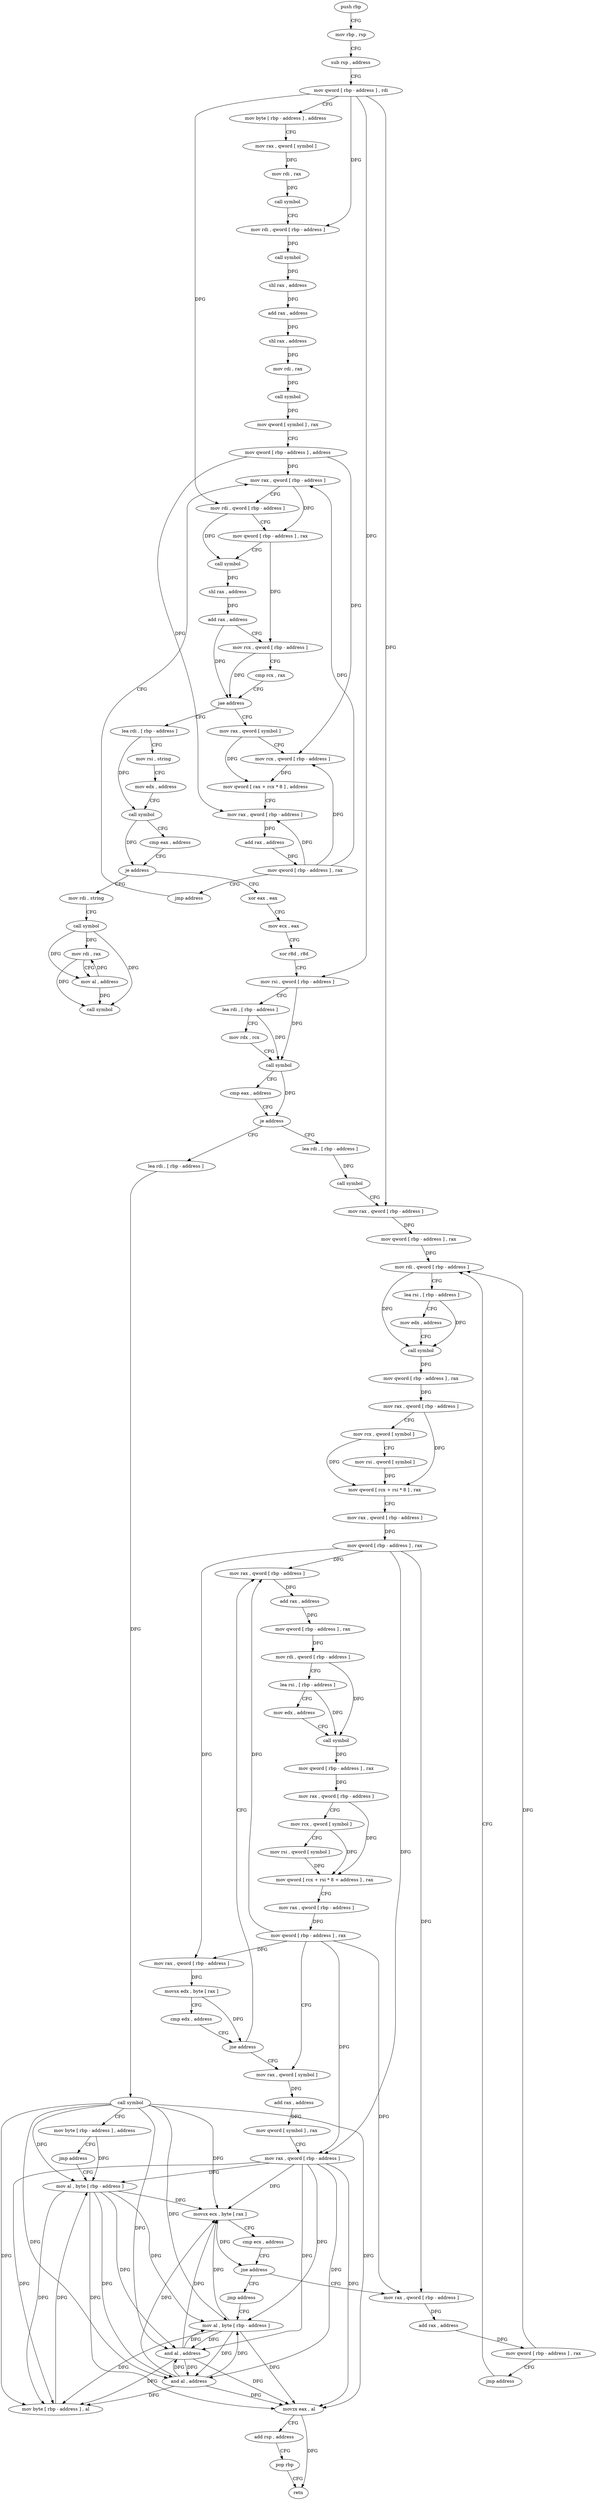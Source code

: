 digraph "func" {
"4217392" [label = "push rbp" ]
"4217393" [label = "mov rbp , rsp" ]
"4217396" [label = "sub rsp , address" ]
"4217403" [label = "mov qword [ rbp - address ] , rdi" ]
"4217407" [label = "mov byte [ rbp - address ] , address" ]
"4217411" [label = "mov rax , qword [ symbol ]" ]
"4217419" [label = "mov rdi , rax" ]
"4217422" [label = "call symbol" ]
"4217427" [label = "mov rdi , qword [ rbp - address ]" ]
"4217431" [label = "call symbol" ]
"4217436" [label = "shl rax , address" ]
"4217440" [label = "add rax , address" ]
"4217446" [label = "shl rax , address" ]
"4217450" [label = "mov rdi , rax" ]
"4217453" [label = "call symbol" ]
"4217458" [label = "mov qword [ symbol ] , rax" ]
"4217466" [label = "mov qword [ rbp - address ] , address" ]
"4217474" [label = "mov rax , qword [ rbp - address ]" ]
"4217553" [label = "lea rdi , [ rbp - address ]" ]
"4217557" [label = "mov rsi , string" ]
"4217567" [label = "mov edx , address" ]
"4217572" [label = "call symbol" ]
"4217577" [label = "cmp eax , address" ]
"4217580" [label = "je address" ]
"4217620" [label = "xor eax , eax" ]
"4217586" [label = "mov rdi , string" ]
"4217514" [label = "mov rax , qword [ symbol ]" ]
"4217522" [label = "mov rcx , qword [ rbp - address ]" ]
"4217526" [label = "mov qword [ rax + rcx * 8 ] , address" ]
"4217534" [label = "mov rax , qword [ rbp - address ]" ]
"4217538" [label = "add rax , address" ]
"4217544" [label = "mov qword [ rbp - address ] , rax" ]
"4217548" [label = "jmp address" ]
"4217622" [label = "mov ecx , eax" ]
"4217624" [label = "xor r8d , r8d" ]
"4217627" [label = "mov rsi , qword [ rbp - address ]" ]
"4217631" [label = "lea rdi , [ rbp - address ]" ]
"4217635" [label = "mov rdx , rcx" ]
"4217638" [label = "call symbol" ]
"4217643" [label = "cmp eax , address" ]
"4217646" [label = "je address" ]
"4217670" [label = "lea rdi , [ rbp - address ]" ]
"4217652" [label = "lea rdi , [ rbp - address ]" ]
"4217596" [label = "call symbol" ]
"4217601" [label = "mov rdi , rax" ]
"4217604" [label = "mov al , address" ]
"4217606" [label = "call symbol" ]
"4217478" [label = "mov rdi , qword [ rbp - address ]" ]
"4217482" [label = "mov qword [ rbp - address ] , rax" ]
"4217486" [label = "call symbol" ]
"4217491" [label = "shl rax , address" ]
"4217495" [label = "add rax , address" ]
"4217501" [label = "mov rcx , qword [ rbp - address ]" ]
"4217505" [label = "cmp rcx , rax" ]
"4217508" [label = "jae address" ]
"4217674" [label = "call symbol" ]
"4217679" [label = "mov rax , qword [ rbp - address ]" ]
"4217683" [label = "mov qword [ rbp - address ] , rax" ]
"4217687" [label = "mov rdi , qword [ rbp - address ]" ]
"4217656" [label = "call symbol" ]
"4217661" [label = "mov byte [ rbp - address ] , address" ]
"4217665" [label = "jmp address" ]
"4217896" [label = "mov al , byte [ rbp - address ]" ]
"4217826" [label = "mov rax , qword [ symbol ]" ]
"4217834" [label = "add rax , address" ]
"4217840" [label = "mov qword [ symbol ] , rax" ]
"4217848" [label = "mov rax , qword [ rbp - address ]" ]
"4217852" [label = "movsx ecx , byte [ rax ]" ]
"4217855" [label = "cmp ecx , address" ]
"4217858" [label = "jne address" ]
"4217869" [label = "mov rax , qword [ rbp - address ]" ]
"4217864" [label = "jmp address" ]
"4217757" [label = "mov rax , qword [ rbp - address ]" ]
"4217761" [label = "add rax , address" ]
"4217767" [label = "mov qword [ rbp - address ] , rax" ]
"4217771" [label = "mov rdi , qword [ rbp - address ]" ]
"4217775" [label = "lea rsi , [ rbp - address ]" ]
"4217779" [label = "mov edx , address" ]
"4217784" [label = "call symbol" ]
"4217789" [label = "mov qword [ rbp - address ] , rax" ]
"4217793" [label = "mov rax , qword [ rbp - address ]" ]
"4217797" [label = "mov rcx , qword [ symbol ]" ]
"4217805" [label = "mov rsi , qword [ symbol ]" ]
"4217813" [label = "mov qword [ rcx + rsi * 8 + address ] , rax" ]
"4217818" [label = "mov rax , qword [ rbp - address ]" ]
"4217822" [label = "mov qword [ rbp - address ] , rax" ]
"4217899" [label = "and al , address" ]
"4217901" [label = "movzx eax , al" ]
"4217904" [label = "add rsp , address" ]
"4217911" [label = "pop rbp" ]
"4217912" [label = "retn" ]
"4217873" [label = "add rax , address" ]
"4217879" [label = "mov qword [ rbp - address ] , rax" ]
"4217883" [label = "jmp address" ]
"4217888" [label = "mov al , byte [ rbp - address ]" ]
"4217691" [label = "lea rsi , [ rbp - address ]" ]
"4217695" [label = "mov edx , address" ]
"4217700" [label = "call symbol" ]
"4217705" [label = "mov qword [ rbp - address ] , rax" ]
"4217709" [label = "mov rax , qword [ rbp - address ]" ]
"4217713" [label = "mov rcx , qword [ symbol ]" ]
"4217721" [label = "mov rsi , qword [ symbol ]" ]
"4217729" [label = "mov qword [ rcx + rsi * 8 ] , rax" ]
"4217733" [label = "mov rax , qword [ rbp - address ]" ]
"4217737" [label = "mov qword [ rbp - address ] , rax" ]
"4217741" [label = "mov rax , qword [ rbp - address ]" ]
"4217745" [label = "movsx edx , byte [ rax ]" ]
"4217748" [label = "cmp edx , address" ]
"4217751" [label = "jne address" ]
"4217891" [label = "and al , address" ]
"4217893" [label = "mov byte [ rbp - address ] , al" ]
"4217392" -> "4217393" [ label = "CFG" ]
"4217393" -> "4217396" [ label = "CFG" ]
"4217396" -> "4217403" [ label = "CFG" ]
"4217403" -> "4217407" [ label = "CFG" ]
"4217403" -> "4217427" [ label = "DFG" ]
"4217403" -> "4217478" [ label = "DFG" ]
"4217403" -> "4217627" [ label = "DFG" ]
"4217403" -> "4217679" [ label = "DFG" ]
"4217407" -> "4217411" [ label = "CFG" ]
"4217411" -> "4217419" [ label = "DFG" ]
"4217419" -> "4217422" [ label = "DFG" ]
"4217422" -> "4217427" [ label = "CFG" ]
"4217427" -> "4217431" [ label = "DFG" ]
"4217431" -> "4217436" [ label = "DFG" ]
"4217436" -> "4217440" [ label = "DFG" ]
"4217440" -> "4217446" [ label = "DFG" ]
"4217446" -> "4217450" [ label = "DFG" ]
"4217450" -> "4217453" [ label = "DFG" ]
"4217453" -> "4217458" [ label = "DFG" ]
"4217458" -> "4217466" [ label = "CFG" ]
"4217466" -> "4217474" [ label = "DFG" ]
"4217466" -> "4217522" [ label = "DFG" ]
"4217466" -> "4217534" [ label = "DFG" ]
"4217474" -> "4217478" [ label = "CFG" ]
"4217474" -> "4217482" [ label = "DFG" ]
"4217553" -> "4217557" [ label = "CFG" ]
"4217553" -> "4217572" [ label = "DFG" ]
"4217557" -> "4217567" [ label = "CFG" ]
"4217567" -> "4217572" [ label = "CFG" ]
"4217572" -> "4217577" [ label = "CFG" ]
"4217572" -> "4217580" [ label = "DFG" ]
"4217577" -> "4217580" [ label = "CFG" ]
"4217580" -> "4217620" [ label = "CFG" ]
"4217580" -> "4217586" [ label = "CFG" ]
"4217620" -> "4217622" [ label = "CFG" ]
"4217586" -> "4217596" [ label = "CFG" ]
"4217514" -> "4217522" [ label = "CFG" ]
"4217514" -> "4217526" [ label = "DFG" ]
"4217522" -> "4217526" [ label = "DFG" ]
"4217526" -> "4217534" [ label = "CFG" ]
"4217534" -> "4217538" [ label = "DFG" ]
"4217538" -> "4217544" [ label = "DFG" ]
"4217544" -> "4217548" [ label = "CFG" ]
"4217544" -> "4217474" [ label = "DFG" ]
"4217544" -> "4217522" [ label = "DFG" ]
"4217544" -> "4217534" [ label = "DFG" ]
"4217548" -> "4217474" [ label = "CFG" ]
"4217622" -> "4217624" [ label = "CFG" ]
"4217624" -> "4217627" [ label = "CFG" ]
"4217627" -> "4217631" [ label = "CFG" ]
"4217627" -> "4217638" [ label = "DFG" ]
"4217631" -> "4217635" [ label = "CFG" ]
"4217631" -> "4217638" [ label = "DFG" ]
"4217635" -> "4217638" [ label = "CFG" ]
"4217638" -> "4217643" [ label = "CFG" ]
"4217638" -> "4217646" [ label = "DFG" ]
"4217643" -> "4217646" [ label = "CFG" ]
"4217646" -> "4217670" [ label = "CFG" ]
"4217646" -> "4217652" [ label = "CFG" ]
"4217670" -> "4217674" [ label = "DFG" ]
"4217652" -> "4217656" [ label = "DFG" ]
"4217596" -> "4217601" [ label = "DFG" ]
"4217596" -> "4217604" [ label = "DFG" ]
"4217596" -> "4217606" [ label = "DFG" ]
"4217601" -> "4217604" [ label = "CFG" ]
"4217601" -> "4217606" [ label = "DFG" ]
"4217604" -> "4217606" [ label = "DFG" ]
"4217604" -> "4217601" [ label = "DFG" ]
"4217478" -> "4217482" [ label = "CFG" ]
"4217478" -> "4217486" [ label = "DFG" ]
"4217482" -> "4217486" [ label = "CFG" ]
"4217482" -> "4217501" [ label = "DFG" ]
"4217486" -> "4217491" [ label = "DFG" ]
"4217491" -> "4217495" [ label = "DFG" ]
"4217495" -> "4217501" [ label = "CFG" ]
"4217495" -> "4217508" [ label = "DFG" ]
"4217501" -> "4217505" [ label = "CFG" ]
"4217501" -> "4217508" [ label = "DFG" ]
"4217505" -> "4217508" [ label = "CFG" ]
"4217508" -> "4217553" [ label = "CFG" ]
"4217508" -> "4217514" [ label = "CFG" ]
"4217674" -> "4217679" [ label = "CFG" ]
"4217679" -> "4217683" [ label = "DFG" ]
"4217683" -> "4217687" [ label = "DFG" ]
"4217687" -> "4217691" [ label = "CFG" ]
"4217687" -> "4217700" [ label = "DFG" ]
"4217656" -> "4217661" [ label = "CFG" ]
"4217656" -> "4217896" [ label = "DFG" ]
"4217656" -> "4217899" [ label = "DFG" ]
"4217656" -> "4217901" [ label = "DFG" ]
"4217656" -> "4217852" [ label = "DFG" ]
"4217656" -> "4217888" [ label = "DFG" ]
"4217656" -> "4217891" [ label = "DFG" ]
"4217656" -> "4217893" [ label = "DFG" ]
"4217661" -> "4217665" [ label = "CFG" ]
"4217661" -> "4217896" [ label = "DFG" ]
"4217665" -> "4217896" [ label = "CFG" ]
"4217896" -> "4217899" [ label = "DFG" ]
"4217896" -> "4217901" [ label = "DFG" ]
"4217896" -> "4217852" [ label = "DFG" ]
"4217896" -> "4217888" [ label = "DFG" ]
"4217896" -> "4217891" [ label = "DFG" ]
"4217896" -> "4217893" [ label = "DFG" ]
"4217826" -> "4217834" [ label = "DFG" ]
"4217834" -> "4217840" [ label = "DFG" ]
"4217840" -> "4217848" [ label = "CFG" ]
"4217848" -> "4217852" [ label = "DFG" ]
"4217848" -> "4217899" [ label = "DFG" ]
"4217848" -> "4217901" [ label = "DFG" ]
"4217848" -> "4217896" [ label = "DFG" ]
"4217848" -> "4217888" [ label = "DFG" ]
"4217848" -> "4217891" [ label = "DFG" ]
"4217848" -> "4217893" [ label = "DFG" ]
"4217852" -> "4217855" [ label = "CFG" ]
"4217852" -> "4217858" [ label = "DFG" ]
"4217855" -> "4217858" [ label = "CFG" ]
"4217858" -> "4217869" [ label = "CFG" ]
"4217858" -> "4217864" [ label = "CFG" ]
"4217869" -> "4217873" [ label = "DFG" ]
"4217864" -> "4217888" [ label = "CFG" ]
"4217757" -> "4217761" [ label = "DFG" ]
"4217761" -> "4217767" [ label = "DFG" ]
"4217767" -> "4217771" [ label = "DFG" ]
"4217771" -> "4217775" [ label = "CFG" ]
"4217771" -> "4217784" [ label = "DFG" ]
"4217775" -> "4217779" [ label = "CFG" ]
"4217775" -> "4217784" [ label = "DFG" ]
"4217779" -> "4217784" [ label = "CFG" ]
"4217784" -> "4217789" [ label = "DFG" ]
"4217789" -> "4217793" [ label = "DFG" ]
"4217793" -> "4217797" [ label = "CFG" ]
"4217793" -> "4217813" [ label = "DFG" ]
"4217797" -> "4217805" [ label = "CFG" ]
"4217797" -> "4217813" [ label = "DFG" ]
"4217805" -> "4217813" [ label = "DFG" ]
"4217813" -> "4217818" [ label = "CFG" ]
"4217818" -> "4217822" [ label = "DFG" ]
"4217822" -> "4217826" [ label = "CFG" ]
"4217822" -> "4217741" [ label = "DFG" ]
"4217822" -> "4217848" [ label = "DFG" ]
"4217822" -> "4217757" [ label = "DFG" ]
"4217822" -> "4217869" [ label = "DFG" ]
"4217899" -> "4217901" [ label = "DFG" ]
"4217899" -> "4217852" [ label = "DFG" ]
"4217899" -> "4217888" [ label = "DFG" ]
"4217899" -> "4217891" [ label = "DFG" ]
"4217899" -> "4217893" [ label = "DFG" ]
"4217901" -> "4217904" [ label = "CFG" ]
"4217901" -> "4217912" [ label = "DFG" ]
"4217904" -> "4217911" [ label = "CFG" ]
"4217911" -> "4217912" [ label = "CFG" ]
"4217873" -> "4217879" [ label = "DFG" ]
"4217879" -> "4217883" [ label = "CFG" ]
"4217879" -> "4217687" [ label = "DFG" ]
"4217883" -> "4217687" [ label = "CFG" ]
"4217888" -> "4217891" [ label = "DFG" ]
"4217888" -> "4217899" [ label = "DFG" ]
"4217888" -> "4217901" [ label = "DFG" ]
"4217888" -> "4217852" [ label = "DFG" ]
"4217888" -> "4217893" [ label = "DFG" ]
"4217691" -> "4217695" [ label = "CFG" ]
"4217691" -> "4217700" [ label = "DFG" ]
"4217695" -> "4217700" [ label = "CFG" ]
"4217700" -> "4217705" [ label = "DFG" ]
"4217705" -> "4217709" [ label = "DFG" ]
"4217709" -> "4217713" [ label = "CFG" ]
"4217709" -> "4217729" [ label = "DFG" ]
"4217713" -> "4217721" [ label = "CFG" ]
"4217713" -> "4217729" [ label = "DFG" ]
"4217721" -> "4217729" [ label = "DFG" ]
"4217729" -> "4217733" [ label = "CFG" ]
"4217733" -> "4217737" [ label = "DFG" ]
"4217737" -> "4217741" [ label = "DFG" ]
"4217737" -> "4217848" [ label = "DFG" ]
"4217737" -> "4217757" [ label = "DFG" ]
"4217737" -> "4217869" [ label = "DFG" ]
"4217741" -> "4217745" [ label = "DFG" ]
"4217745" -> "4217748" [ label = "CFG" ]
"4217745" -> "4217751" [ label = "DFG" ]
"4217748" -> "4217751" [ label = "CFG" ]
"4217751" -> "4217826" [ label = "CFG" ]
"4217751" -> "4217757" [ label = "CFG" ]
"4217891" -> "4217893" [ label = "DFG" ]
"4217891" -> "4217899" [ label = "DFG" ]
"4217891" -> "4217901" [ label = "DFG" ]
"4217891" -> "4217852" [ label = "DFG" ]
"4217891" -> "4217888" [ label = "DFG" ]
"4217893" -> "4217896" [ label = "DFG" ]
}
